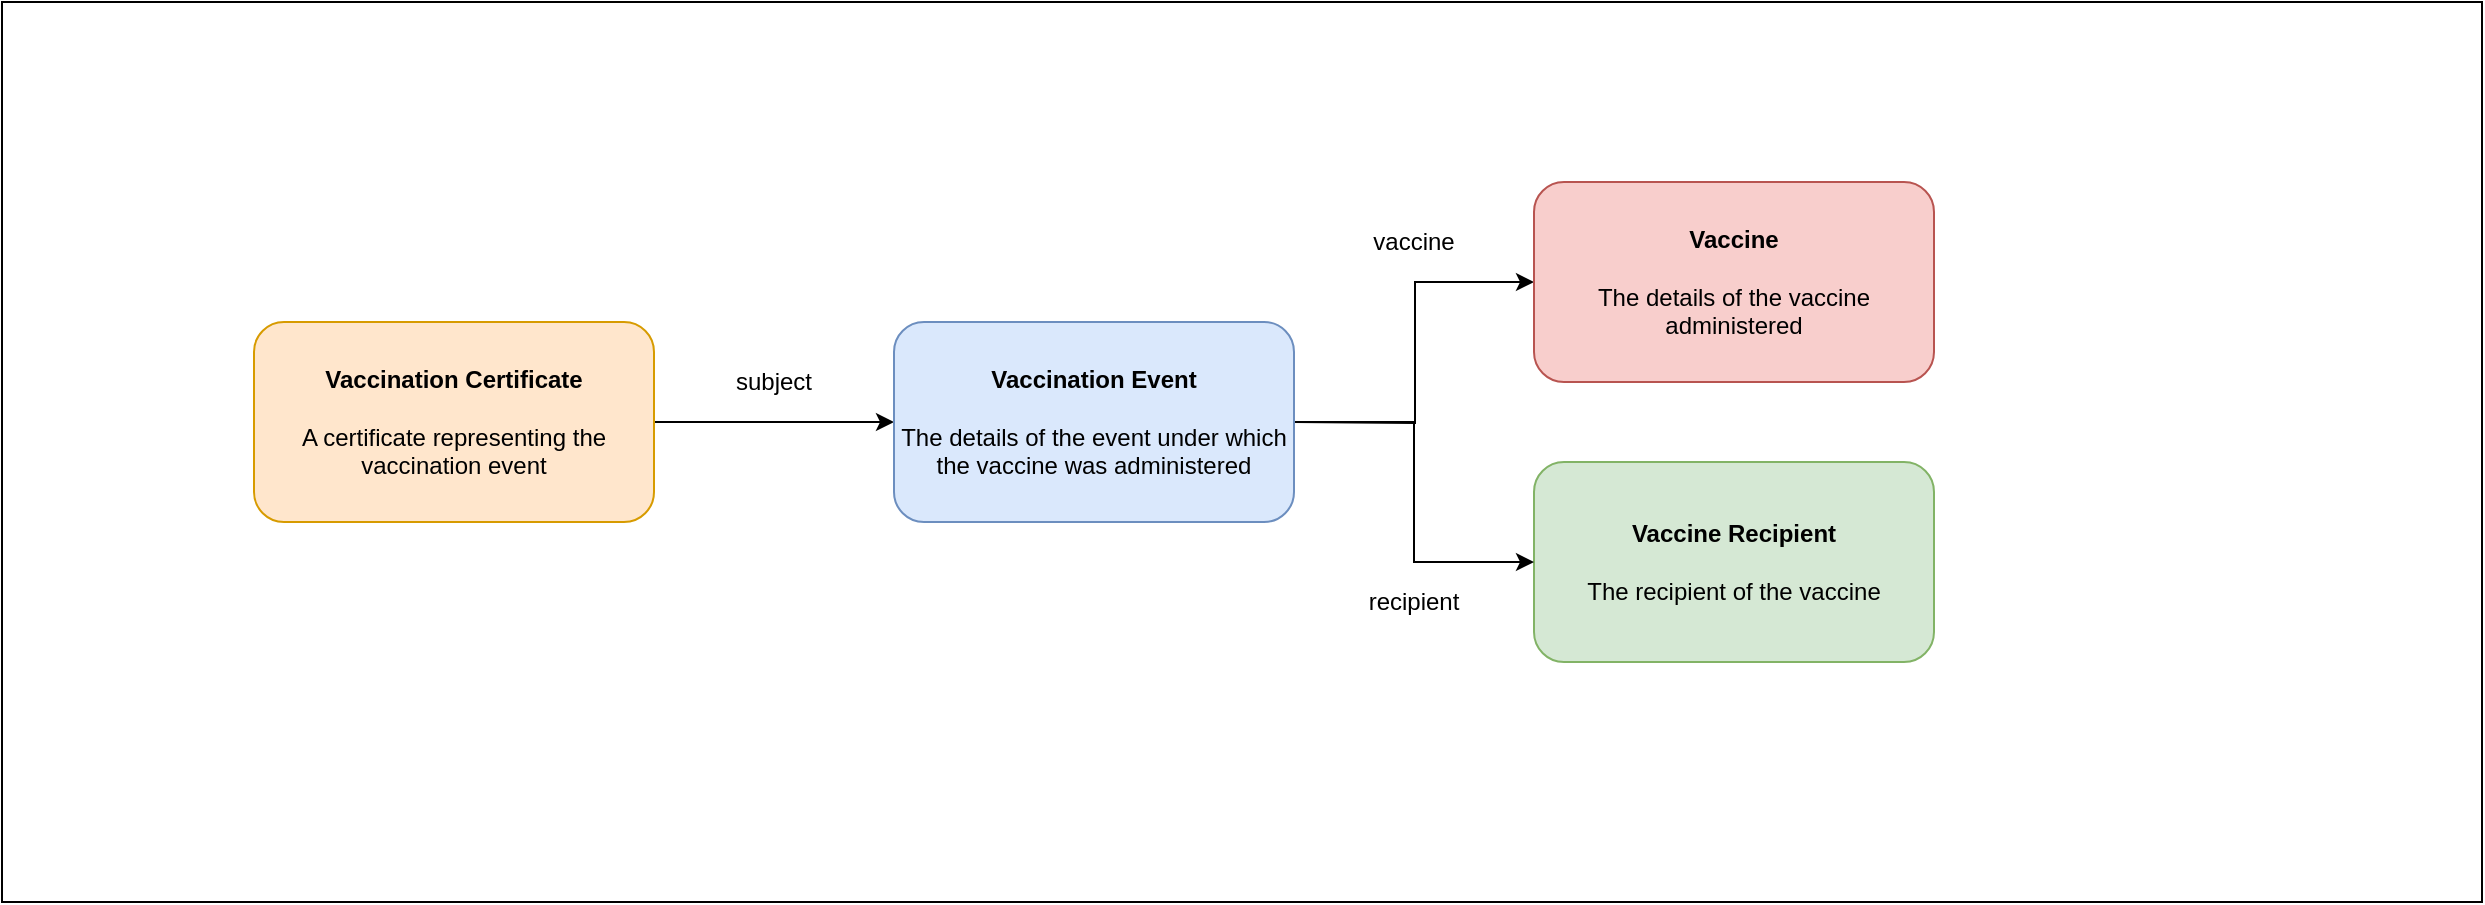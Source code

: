 <mxfile version="14.4.2" type="device"><diagram id="0XUKFFJTb6sWlch9-kat" name="Page-1"><mxGraphModel dx="2253" dy="726" grid="1" gridSize="10" guides="1" tooltips="1" connect="1" arrows="1" fold="1" page="1" pageScale="1" pageWidth="827" pageHeight="1169" math="0" shadow="0"><root><mxCell id="0"/><mxCell id="1" parent="0"/><mxCell id="W6yJsfF6NjxI2x1ICMk7-8" value="" style="rounded=0;whiteSpace=wrap;html=1;" parent="1" vertex="1"><mxGeometry x="-206" y="30" width="1240" height="450" as="geometry"/></mxCell><mxCell id="W6yJsfF6NjxI2x1ICMk7-4" style="edgeStyle=orthogonalEdgeStyle;rounded=0;orthogonalLoop=1;jettySize=auto;html=1;exitX=1;exitY=0.5;exitDx=0;exitDy=0;entryX=0;entryY=0.5;entryDx=0;entryDy=0;" parent="1" target="W6yJsfF6NjxI2x1ICMk7-2" edge="1"><mxGeometry relative="1" as="geometry"><mxPoint x="440" y="240" as="sourcePoint"/></mxGeometry></mxCell><mxCell id="W6yJsfF6NjxI2x1ICMk7-2" value="&lt;font&gt;&lt;b&gt;Vaccine&lt;/b&gt;&lt;br&gt;&lt;br&gt;The details of the vaccine administered&lt;br&gt;&lt;/font&gt;" style="rounded=1;whiteSpace=wrap;html=1;fillColor=#f8cecc;strokeColor=#b85450;" parent="1" vertex="1"><mxGeometry x="560" y="120" width="200" height="100" as="geometry"/></mxCell><mxCell id="W6yJsfF6NjxI2x1ICMk7-5" value="vaccine" style="text;html=1;strokeColor=none;fillColor=none;align=center;verticalAlign=middle;whiteSpace=wrap;rounded=0;" parent="1" vertex="1"><mxGeometry x="480" y="140" width="40" height="20" as="geometry"/></mxCell><mxCell id="W6yJsfF6NjxI2x1ICMk7-7" value="recipient" style="text;html=1;strokeColor=none;fillColor=none;align=center;verticalAlign=middle;whiteSpace=wrap;rounded=0;" parent="1" vertex="1"><mxGeometry x="480" y="320" width="40" height="20" as="geometry"/></mxCell><mxCell id="W6yJsfF6NjxI2x1ICMk7-10" style="edgeStyle=orthogonalEdgeStyle;rounded=0;orthogonalLoop=1;jettySize=auto;html=1;exitX=1;exitY=0.5;exitDx=0;exitDy=0;entryX=0;entryY=0.5;entryDx=0;entryDy=0;" parent="1" source="W6yJsfF6NjxI2x1ICMk7-9" edge="1"><mxGeometry relative="1" as="geometry"><mxPoint x="240" y="240" as="targetPoint"/></mxGeometry></mxCell><mxCell id="W6yJsfF6NjxI2x1ICMk7-9" value="&lt;font&gt;&lt;b&gt;Vaccination Certificate&lt;/b&gt;&lt;br&gt;&lt;br&gt;A certificate representing the vaccination event&lt;br&gt;&lt;/font&gt;" style="rounded=1;whiteSpace=wrap;html=1;fillColor=#ffe6cc;strokeColor=#d79b00;" parent="1" vertex="1"><mxGeometry x="-80" y="190" width="200" height="100" as="geometry"/></mxCell><mxCell id="W6yJsfF6NjxI2x1ICMk7-11" value="subject" style="text;html=1;strokeColor=none;fillColor=none;align=center;verticalAlign=middle;whiteSpace=wrap;rounded=0;" parent="1" vertex="1"><mxGeometry x="160" y="210" width="40" height="20" as="geometry"/></mxCell><mxCell id="Vq_3RaAPnJI61a4inpHu-2" value="&lt;font&gt;&lt;b&gt;Vaccine Recipient&lt;/b&gt;&lt;br&gt;&lt;br&gt;The recipient of the vaccine&lt;br&gt;&lt;/font&gt;" style="rounded=1;whiteSpace=wrap;html=1;fillColor=#d5e8d4;strokeColor=#82b366;" parent="1" vertex="1"><mxGeometry x="560" y="260" width="200" height="100" as="geometry"/></mxCell><mxCell id="Vq_3RaAPnJI61a4inpHu-4" style="edgeStyle=orthogonalEdgeStyle;rounded=0;orthogonalLoop=1;jettySize=auto;html=1;exitX=1;exitY=0.5;exitDx=0;exitDy=0;entryX=0;entryY=0.5;entryDx=0;entryDy=0;" parent="1" source="Vq_3RaAPnJI61a4inpHu-3" target="Vq_3RaAPnJI61a4inpHu-2" edge="1"><mxGeometry relative="1" as="geometry"/></mxCell><mxCell id="Vq_3RaAPnJI61a4inpHu-3" value="&lt;font&gt;&lt;b&gt;Vaccination Event&lt;/b&gt;&lt;br&gt;&lt;br&gt;The details of the event under which the vaccine was administered&lt;br&gt;&lt;/font&gt;" style="rounded=1;whiteSpace=wrap;html=1;fillColor=#dae8fc;strokeColor=#6c8ebf;" parent="1" vertex="1"><mxGeometry x="240" y="190" width="200" height="100" as="geometry"/></mxCell></root></mxGraphModel></diagram></mxfile>